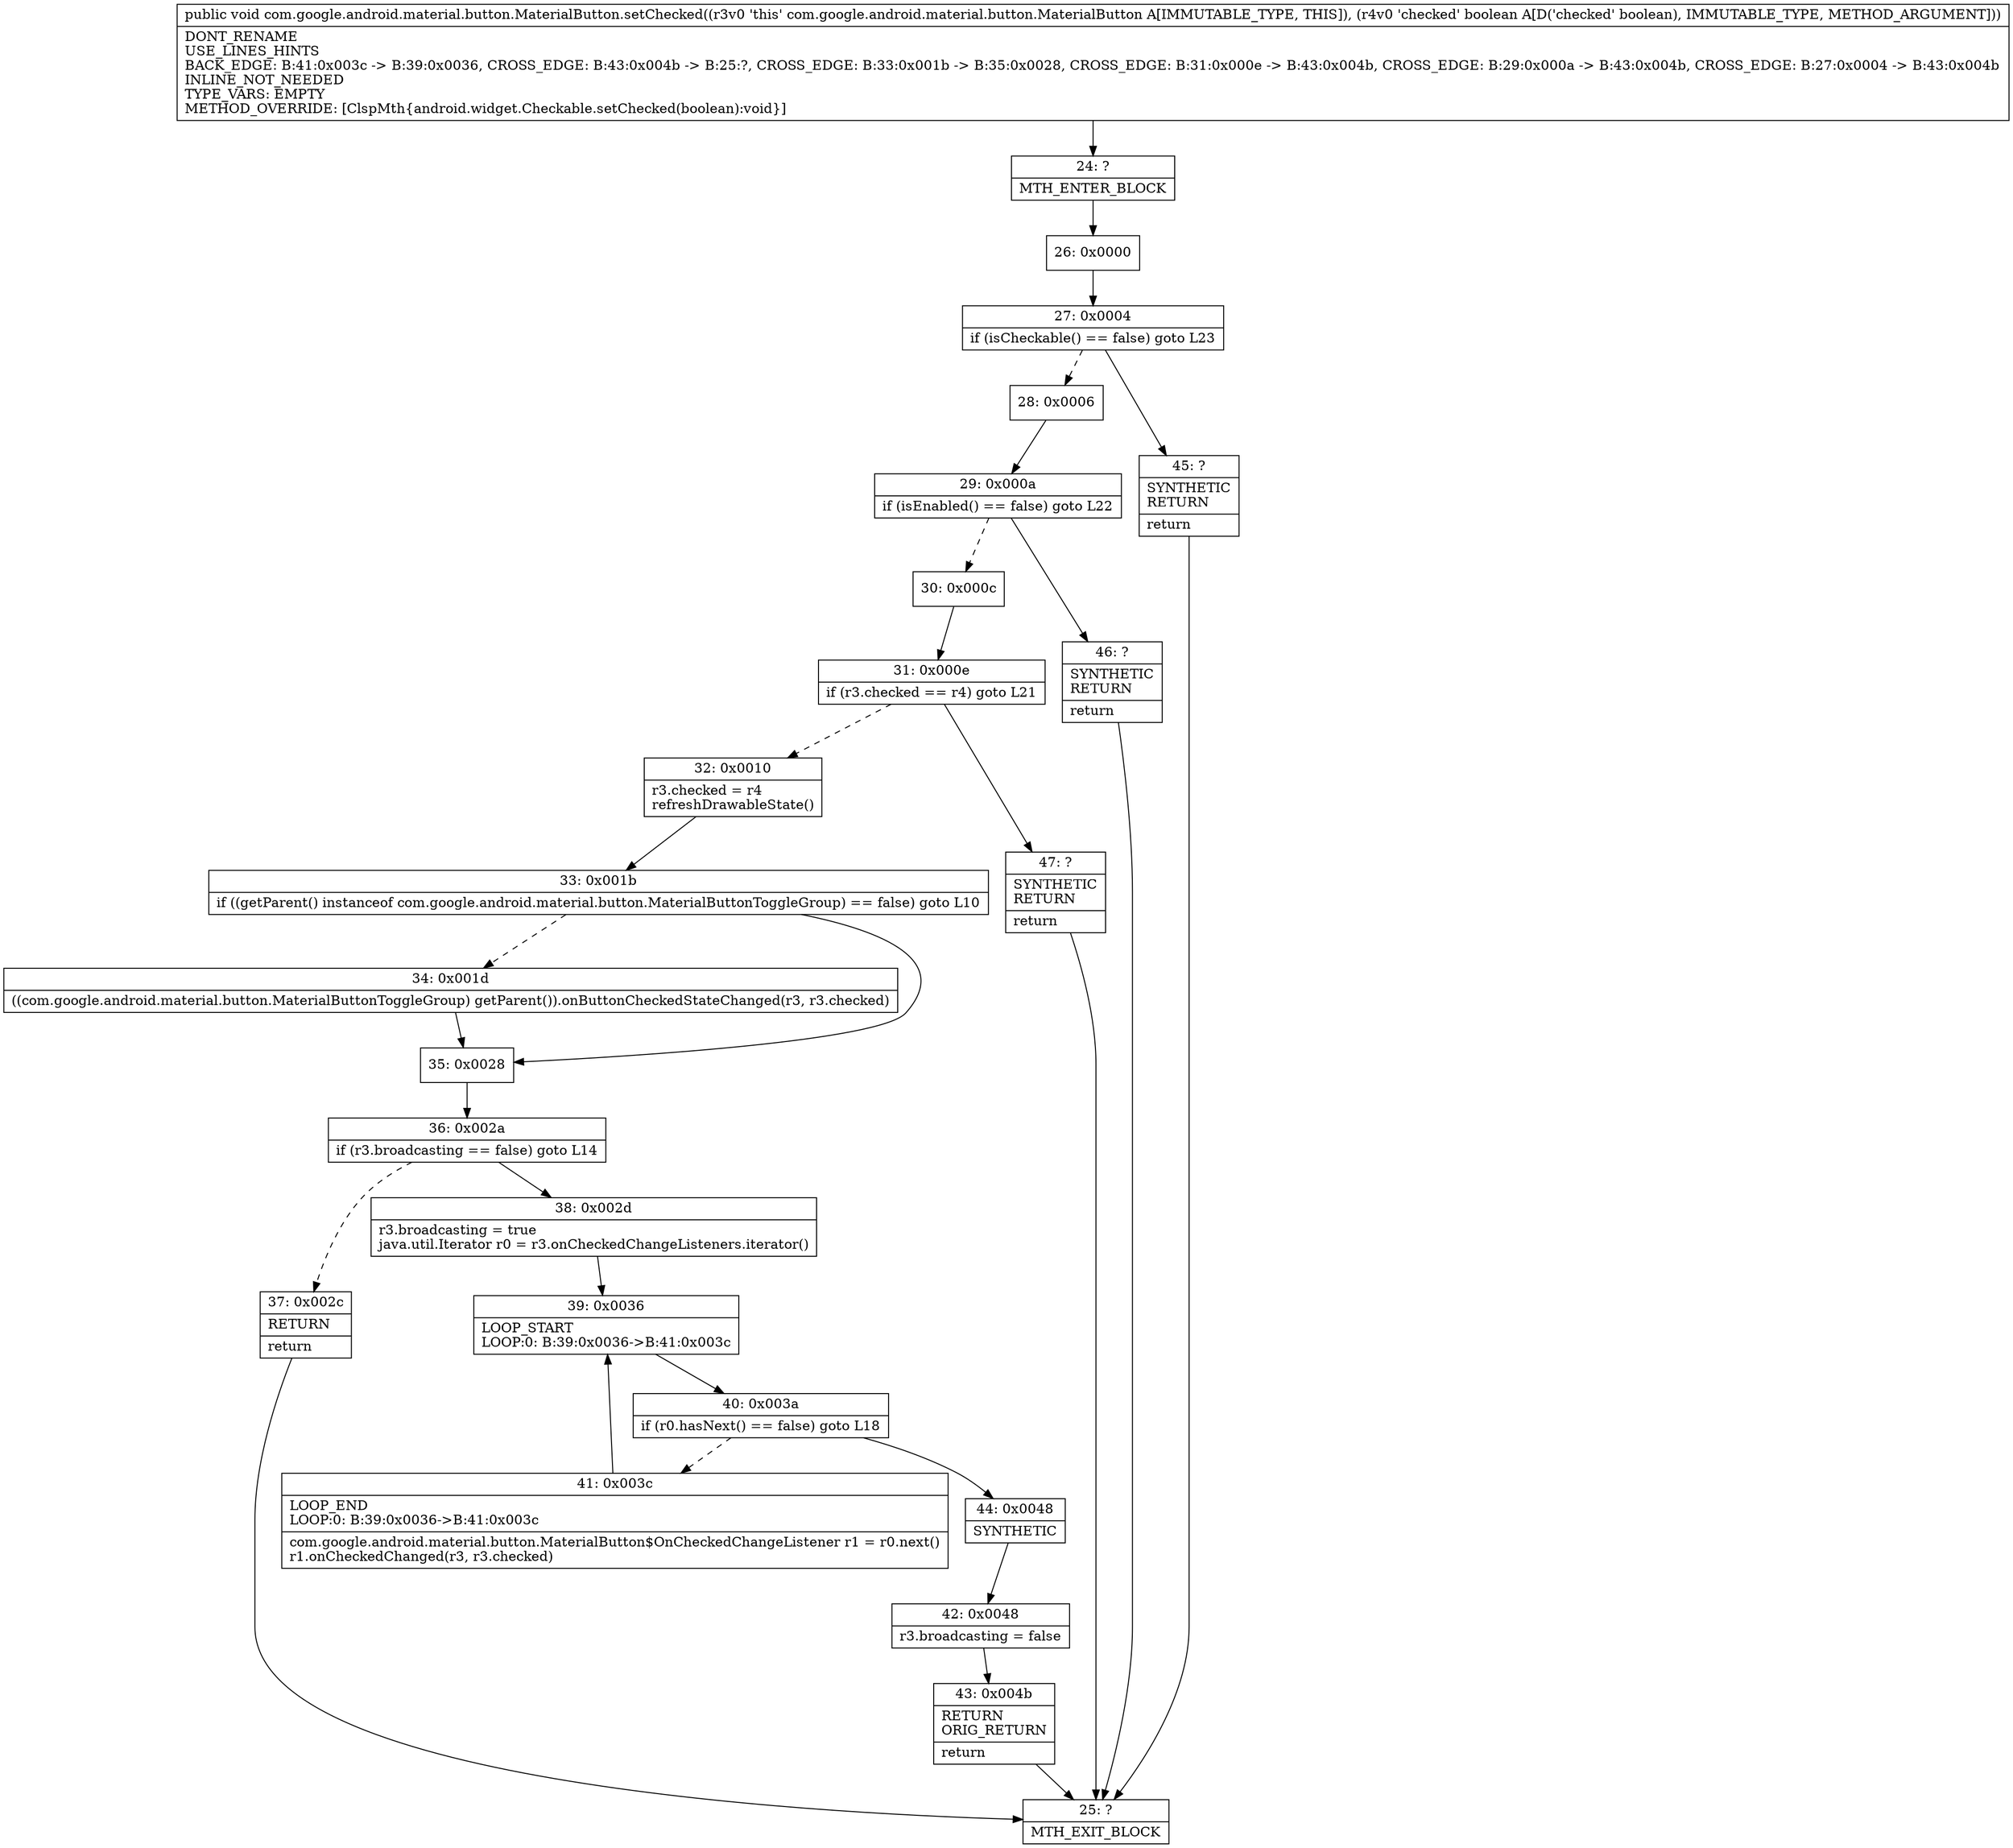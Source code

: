 digraph "CFG forcom.google.android.material.button.MaterialButton.setChecked(Z)V" {
Node_24 [shape=record,label="{24\:\ ?|MTH_ENTER_BLOCK\l}"];
Node_26 [shape=record,label="{26\:\ 0x0000}"];
Node_27 [shape=record,label="{27\:\ 0x0004|if (isCheckable() == false) goto L23\l}"];
Node_28 [shape=record,label="{28\:\ 0x0006}"];
Node_29 [shape=record,label="{29\:\ 0x000a|if (isEnabled() == false) goto L22\l}"];
Node_30 [shape=record,label="{30\:\ 0x000c}"];
Node_31 [shape=record,label="{31\:\ 0x000e|if (r3.checked == r4) goto L21\l}"];
Node_32 [shape=record,label="{32\:\ 0x0010|r3.checked = r4\lrefreshDrawableState()\l}"];
Node_33 [shape=record,label="{33\:\ 0x001b|if ((getParent() instanceof com.google.android.material.button.MaterialButtonToggleGroup) == false) goto L10\l}"];
Node_34 [shape=record,label="{34\:\ 0x001d|((com.google.android.material.button.MaterialButtonToggleGroup) getParent()).onButtonCheckedStateChanged(r3, r3.checked)\l}"];
Node_35 [shape=record,label="{35\:\ 0x0028}"];
Node_36 [shape=record,label="{36\:\ 0x002a|if (r3.broadcasting == false) goto L14\l}"];
Node_37 [shape=record,label="{37\:\ 0x002c|RETURN\l|return\l}"];
Node_25 [shape=record,label="{25\:\ ?|MTH_EXIT_BLOCK\l}"];
Node_38 [shape=record,label="{38\:\ 0x002d|r3.broadcasting = true\ljava.util.Iterator r0 = r3.onCheckedChangeListeners.iterator()\l}"];
Node_39 [shape=record,label="{39\:\ 0x0036|LOOP_START\lLOOP:0: B:39:0x0036\-\>B:41:0x003c\l}"];
Node_40 [shape=record,label="{40\:\ 0x003a|if (r0.hasNext() == false) goto L18\l}"];
Node_41 [shape=record,label="{41\:\ 0x003c|LOOP_END\lLOOP:0: B:39:0x0036\-\>B:41:0x003c\l|com.google.android.material.button.MaterialButton$OnCheckedChangeListener r1 = r0.next()\lr1.onCheckedChanged(r3, r3.checked)\l}"];
Node_44 [shape=record,label="{44\:\ 0x0048|SYNTHETIC\l}"];
Node_42 [shape=record,label="{42\:\ 0x0048|r3.broadcasting = false\l}"];
Node_43 [shape=record,label="{43\:\ 0x004b|RETURN\lORIG_RETURN\l|return\l}"];
Node_47 [shape=record,label="{47\:\ ?|SYNTHETIC\lRETURN\l|return\l}"];
Node_46 [shape=record,label="{46\:\ ?|SYNTHETIC\lRETURN\l|return\l}"];
Node_45 [shape=record,label="{45\:\ ?|SYNTHETIC\lRETURN\l|return\l}"];
MethodNode[shape=record,label="{public void com.google.android.material.button.MaterialButton.setChecked((r3v0 'this' com.google.android.material.button.MaterialButton A[IMMUTABLE_TYPE, THIS]), (r4v0 'checked' boolean A[D('checked' boolean), IMMUTABLE_TYPE, METHOD_ARGUMENT]))  | DONT_RENAME\lUSE_LINES_HINTS\lBACK_EDGE: B:41:0x003c \-\> B:39:0x0036, CROSS_EDGE: B:43:0x004b \-\> B:25:?, CROSS_EDGE: B:33:0x001b \-\> B:35:0x0028, CROSS_EDGE: B:31:0x000e \-\> B:43:0x004b, CROSS_EDGE: B:29:0x000a \-\> B:43:0x004b, CROSS_EDGE: B:27:0x0004 \-\> B:43:0x004b\lINLINE_NOT_NEEDED\lTYPE_VARS: EMPTY\lMETHOD_OVERRIDE: [ClspMth\{android.widget.Checkable.setChecked(boolean):void\}]\l}"];
MethodNode -> Node_24;Node_24 -> Node_26;
Node_26 -> Node_27;
Node_27 -> Node_28[style=dashed];
Node_27 -> Node_45;
Node_28 -> Node_29;
Node_29 -> Node_30[style=dashed];
Node_29 -> Node_46;
Node_30 -> Node_31;
Node_31 -> Node_32[style=dashed];
Node_31 -> Node_47;
Node_32 -> Node_33;
Node_33 -> Node_34[style=dashed];
Node_33 -> Node_35;
Node_34 -> Node_35;
Node_35 -> Node_36;
Node_36 -> Node_37[style=dashed];
Node_36 -> Node_38;
Node_37 -> Node_25;
Node_38 -> Node_39;
Node_39 -> Node_40;
Node_40 -> Node_41[style=dashed];
Node_40 -> Node_44;
Node_41 -> Node_39;
Node_44 -> Node_42;
Node_42 -> Node_43;
Node_43 -> Node_25;
Node_47 -> Node_25;
Node_46 -> Node_25;
Node_45 -> Node_25;
}

